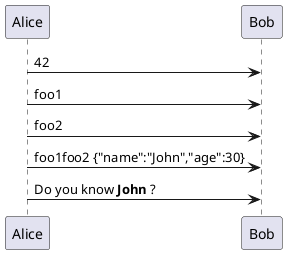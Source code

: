 @startuml
!$a  = 42
!$ab = "foo1"
!$cd = "foo2"
!$ef = $ab + $cd
!$foo = { "name": "John", "age" : 30 }

Alice -> Bob : $a
Alice -> Bob : $ab
Alice -> Bob : $cd
Alice -> Bob : $ef $foo 
Alice -> Bob : Do you know **$foo.name** ?
@enduml
